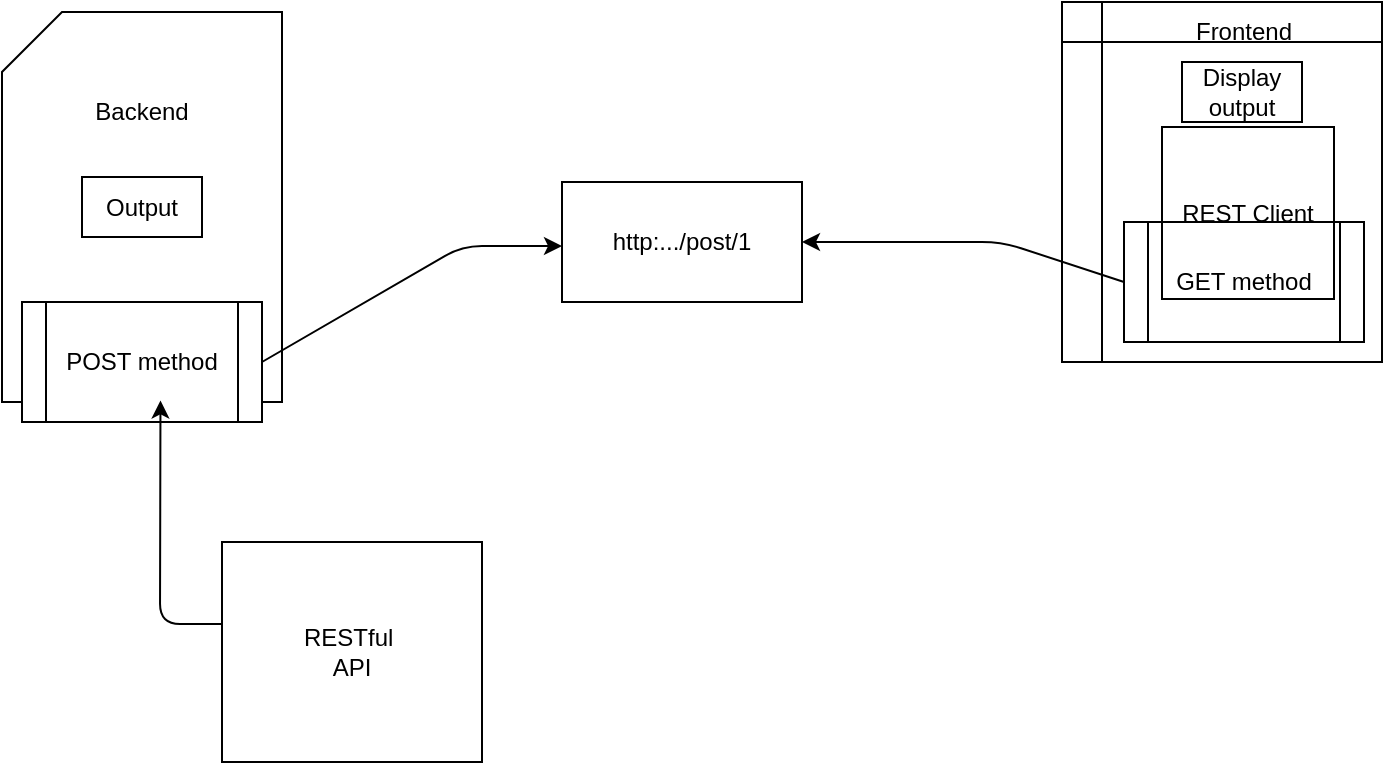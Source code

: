 <mxfile version="14.1.8" type="github">
  <diagram id="4QZlB-pvaglf61GNhH7W" name="Page-1">
    <mxGraphModel dx="744" dy="430" grid="1" gridSize="10" guides="1" tooltips="1" connect="1" arrows="1" fold="1" page="1" pageScale="1" pageWidth="850" pageHeight="1100" math="0" shadow="0">
      <root>
        <mxCell id="0" />
        <mxCell id="1" parent="0" />
        <mxCell id="Kp9cbN2UGNNEzcGHd55z-2" value="RESTful&amp;nbsp;&lt;br&gt;API" style="rounded=0;whiteSpace=wrap;html=1;" parent="1" vertex="1">
          <mxGeometry x="170" y="360" width="130" height="110" as="geometry" />
        </mxCell>
        <mxCell id="Kp9cbN2UGNNEzcGHd55z-3" value="" style="shape=internalStorage;whiteSpace=wrap;html=1;backgroundOutline=1;" parent="1" vertex="1">
          <mxGeometry x="590" y="90" width="160" height="180" as="geometry" />
        </mxCell>
        <mxCell id="Kp9cbN2UGNNEzcGHd55z-4" value="" style="shape=card;whiteSpace=wrap;html=1;" parent="1" vertex="1">
          <mxGeometry x="60" y="95" width="140" height="195" as="geometry" />
        </mxCell>
        <mxCell id="Kp9cbN2UGNNEzcGHd55z-6" value="Backend" style="text;html=1;strokeColor=none;fillColor=none;align=center;verticalAlign=middle;whiteSpace=wrap;rounded=0;" parent="1" vertex="1">
          <mxGeometry x="90" y="130" width="80" height="30" as="geometry" />
        </mxCell>
        <mxCell id="Kp9cbN2UGNNEzcGHd55z-10" value="POST method" style="shape=process;whiteSpace=wrap;html=1;backgroundOutline=1;" parent="1" vertex="1">
          <mxGeometry x="70" y="240" width="120" height="60" as="geometry" />
        </mxCell>
        <mxCell id="Kp9cbN2UGNNEzcGHd55z-11" value="GET method" style="shape=process;whiteSpace=wrap;html=1;backgroundOutline=1;" parent="1" vertex="1">
          <mxGeometry x="621" y="200" width="120" height="60" as="geometry" />
        </mxCell>
        <mxCell id="Kp9cbN2UGNNEzcGHd55z-24" value="Frontend" style="text;html=1;strokeColor=none;fillColor=none;align=center;verticalAlign=middle;whiteSpace=wrap;rounded=0;" parent="1" vertex="1">
          <mxGeometry x="636" y="90" width="90" height="30" as="geometry" />
        </mxCell>
        <mxCell id="W2dqD779nzZMkF8vpSR3-1" value="http:.../post/1" style="rounded=0;whiteSpace=wrap;html=1;" vertex="1" parent="1">
          <mxGeometry x="340" y="180" width="120" height="60" as="geometry" />
        </mxCell>
        <mxCell id="W2dqD779nzZMkF8vpSR3-2" value="" style="endArrow=classic;html=1;entryX=0;entryY=0.5;entryDx=0;entryDy=0;exitX=1;exitY=0.5;exitDx=0;exitDy=0;" edge="1" parent="1" source="Kp9cbN2UGNNEzcGHd55z-10">
          <mxGeometry width="50" height="50" relative="1" as="geometry">
            <mxPoint x="290" y="299" as="sourcePoint" />
            <mxPoint x="340" y="212" as="targetPoint" />
            <Array as="points">
              <mxPoint x="290" y="212" />
            </Array>
          </mxGeometry>
        </mxCell>
        <mxCell id="W2dqD779nzZMkF8vpSR3-4" value="" style="endArrow=classic;html=1;entryX=0.566;entryY=0.996;entryDx=0;entryDy=0;entryPerimeter=0;" edge="1" parent="1" target="Kp9cbN2UGNNEzcGHd55z-4">
          <mxGeometry width="50" height="50" relative="1" as="geometry">
            <mxPoint x="170" y="401" as="sourcePoint" />
            <mxPoint x="140" y="330" as="targetPoint" />
            <Array as="points">
              <mxPoint x="139" y="401" />
            </Array>
          </mxGeometry>
        </mxCell>
        <mxCell id="W2dqD779nzZMkF8vpSR3-5" value="" style="endArrow=classic;html=1;entryX=1;entryY=0.5;entryDx=0;entryDy=0;exitX=0;exitY=0.5;exitDx=0;exitDy=0;" edge="1" parent="1" source="Kp9cbN2UGNNEzcGHd55z-11" target="W2dqD779nzZMkF8vpSR3-1">
          <mxGeometry width="50" height="50" relative="1" as="geometry">
            <mxPoint x="490" y="250" as="sourcePoint" />
            <mxPoint x="540" y="200" as="targetPoint" />
            <Array as="points">
              <mxPoint x="560" y="210" />
            </Array>
          </mxGeometry>
        </mxCell>
        <mxCell id="W2dqD779nzZMkF8vpSR3-6" value="Output" style="rounded=0;whiteSpace=wrap;html=1;fillColor=none;" vertex="1" parent="1">
          <mxGeometry x="100" y="177.5" width="60" height="30" as="geometry" />
        </mxCell>
        <mxCell id="W2dqD779nzZMkF8vpSR3-7" value="REST Client" style="whiteSpace=wrap;html=1;aspect=fixed;fillColor=none;" vertex="1" parent="1">
          <mxGeometry x="640" y="152.5" width="86" height="86" as="geometry" />
        </mxCell>
        <mxCell id="W2dqD779nzZMkF8vpSR3-8" value="Display output" style="rounded=0;whiteSpace=wrap;html=1;fillColor=none;" vertex="1" parent="1">
          <mxGeometry x="650" y="120" width="60" height="30" as="geometry" />
        </mxCell>
      </root>
    </mxGraphModel>
  </diagram>
</mxfile>
